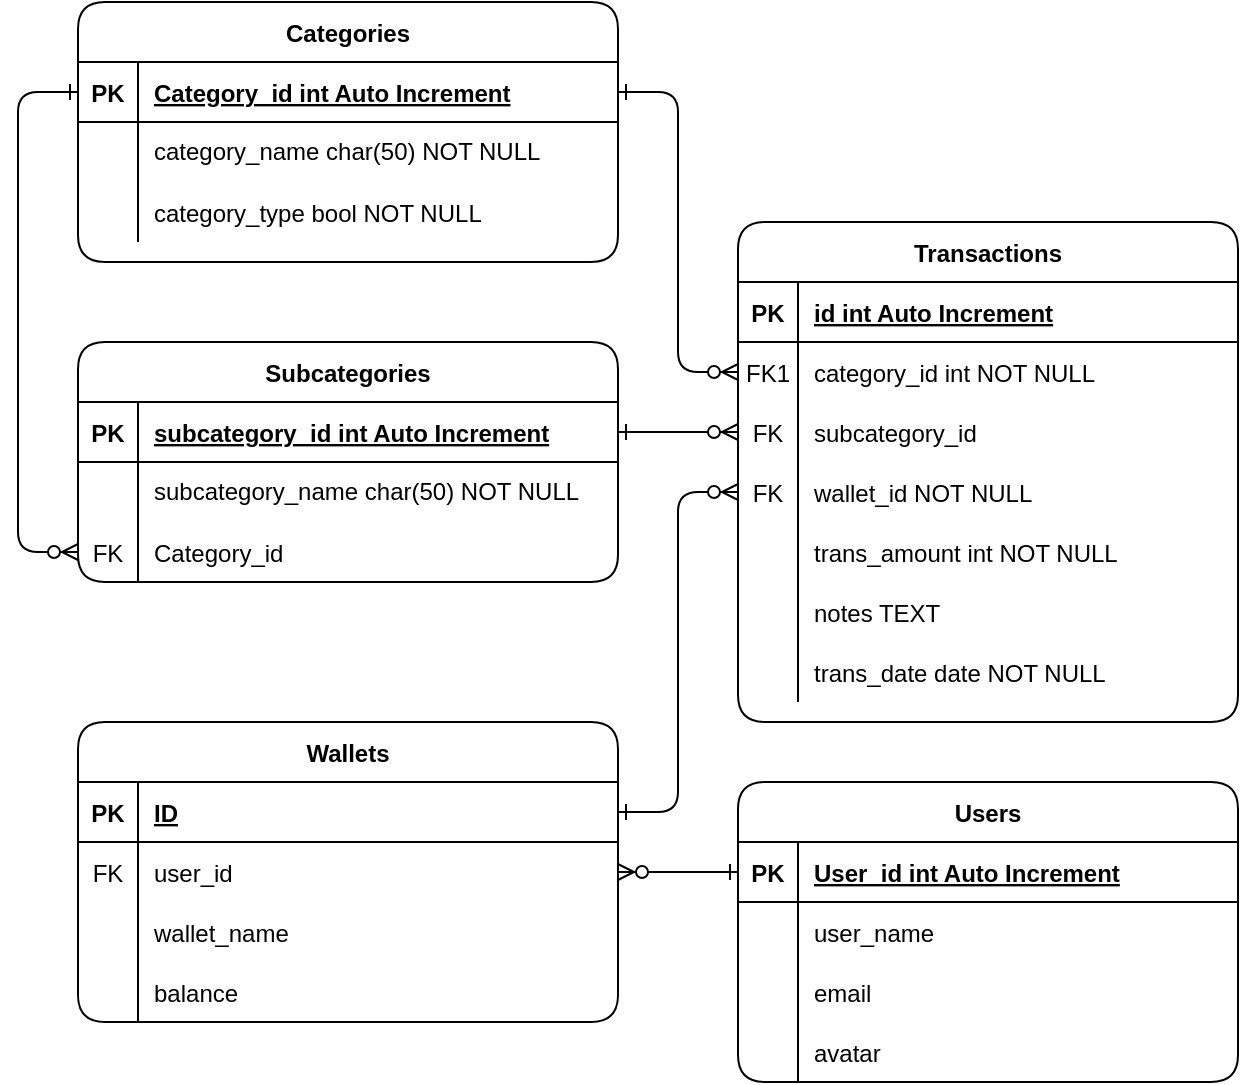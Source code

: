 <mxfile version="20.8.4" type="github">
  <diagram id="R2lEEEUBdFMjLlhIrx00" name="Page-1">
    <mxGraphModel dx="1050" dy="581" grid="1" gridSize="10" guides="1" tooltips="1" connect="1" arrows="1" fold="1" page="1" pageScale="1" pageWidth="850" pageHeight="1100" math="0" shadow="0" extFonts="Permanent Marker^https://fonts.googleapis.com/css?family=Permanent+Marker">
      <root>
        <mxCell id="0" />
        <mxCell id="1" parent="0" />
        <mxCell id="4-9dmOTRYVXFE6GP0LL4-74" value="" style="edgeStyle=entityRelationEdgeStyle;endArrow=ERzeroToMany;startArrow=ERone;endFill=1;startFill=0;exitX=1;exitY=0.5;exitDx=0;exitDy=0;" edge="1" parent="1" source="4-9dmOTRYVXFE6GP0LL4-98" target="4-9dmOTRYVXFE6GP0LL4-79">
          <mxGeometry width="100" height="100" relative="1" as="geometry">
            <mxPoint x="450" y="720" as="sourcePoint" />
            <mxPoint x="550" y="620" as="targetPoint" />
          </mxGeometry>
        </mxCell>
        <mxCell id="4-9dmOTRYVXFE6GP0LL4-75" value="Transactions" style="shape=table;startSize=30;container=1;collapsible=1;childLayout=tableLayout;fixedRows=1;rowLines=0;fontStyle=1;align=center;resizeLast=1;rounded=1;" vertex="1" parent="1">
          <mxGeometry x="460" y="200" width="250" height="250" as="geometry">
            <mxRectangle x="450" y="190" width="110" height="30" as="alternateBounds" />
          </mxGeometry>
        </mxCell>
        <mxCell id="4-9dmOTRYVXFE6GP0LL4-76" value="" style="shape=partialRectangle;collapsible=0;dropTarget=0;pointerEvents=0;fillColor=none;points=[[0,0.5],[1,0.5]];portConstraint=eastwest;top=0;left=0;right=0;bottom=1;" vertex="1" parent="4-9dmOTRYVXFE6GP0LL4-75">
          <mxGeometry y="30" width="250" height="30" as="geometry" />
        </mxCell>
        <mxCell id="4-9dmOTRYVXFE6GP0LL4-77" value="PK" style="shape=partialRectangle;overflow=hidden;connectable=0;fillColor=none;top=0;left=0;bottom=0;right=0;fontStyle=1;" vertex="1" parent="4-9dmOTRYVXFE6GP0LL4-76">
          <mxGeometry width="30" height="30" as="geometry">
            <mxRectangle width="30" height="30" as="alternateBounds" />
          </mxGeometry>
        </mxCell>
        <mxCell id="4-9dmOTRYVXFE6GP0LL4-78" value="id int Auto Increment" style="shape=partialRectangle;overflow=hidden;connectable=0;fillColor=none;top=0;left=0;bottom=0;right=0;align=left;spacingLeft=6;fontStyle=5;" vertex="1" parent="4-9dmOTRYVXFE6GP0LL4-76">
          <mxGeometry x="30" width="220" height="30" as="geometry">
            <mxRectangle width="220" height="30" as="alternateBounds" />
          </mxGeometry>
        </mxCell>
        <mxCell id="4-9dmOTRYVXFE6GP0LL4-79" value="" style="shape=partialRectangle;collapsible=0;dropTarget=0;pointerEvents=0;fillColor=none;points=[[0,0.5],[1,0.5]];portConstraint=eastwest;top=0;left=0;right=0;bottom=0;" vertex="1" parent="4-9dmOTRYVXFE6GP0LL4-75">
          <mxGeometry y="60" width="250" height="30" as="geometry" />
        </mxCell>
        <mxCell id="4-9dmOTRYVXFE6GP0LL4-80" value="FK1" style="shape=partialRectangle;overflow=hidden;connectable=0;fillColor=none;top=0;left=0;bottom=0;right=0;" vertex="1" parent="4-9dmOTRYVXFE6GP0LL4-79">
          <mxGeometry width="30" height="30" as="geometry">
            <mxRectangle width="30" height="30" as="alternateBounds" />
          </mxGeometry>
        </mxCell>
        <mxCell id="4-9dmOTRYVXFE6GP0LL4-81" value="category_id int NOT NULL" style="shape=partialRectangle;overflow=hidden;connectable=0;fillColor=none;top=0;left=0;bottom=0;right=0;align=left;spacingLeft=6;allowArrows=1;strokeColor=default;" vertex="1" parent="4-9dmOTRYVXFE6GP0LL4-79">
          <mxGeometry x="30" width="220" height="30" as="geometry">
            <mxRectangle width="220" height="30" as="alternateBounds" />
          </mxGeometry>
        </mxCell>
        <mxCell id="4-9dmOTRYVXFE6GP0LL4-82" value="" style="shape=tableRow;horizontal=0;startSize=0;swimlaneHead=0;swimlaneBody=0;fillColor=none;collapsible=0;dropTarget=0;points=[[0,0.5],[1,0.5]];portConstraint=eastwest;top=0;left=0;right=0;bottom=0;labelBackgroundColor=none;labelBorderColor=none;strokeColor=default;strokeWidth=1;" vertex="1" parent="4-9dmOTRYVXFE6GP0LL4-75">
          <mxGeometry y="90" width="250" height="30" as="geometry" />
        </mxCell>
        <mxCell id="4-9dmOTRYVXFE6GP0LL4-83" value="FK" style="shape=partialRectangle;connectable=0;fillColor=none;top=0;left=0;bottom=0;right=0;editable=1;overflow=hidden;labelBackgroundColor=none;labelBorderColor=none;strokeColor=default;strokeWidth=1;" vertex="1" parent="4-9dmOTRYVXFE6GP0LL4-82">
          <mxGeometry width="30" height="30" as="geometry">
            <mxRectangle width="30" height="30" as="alternateBounds" />
          </mxGeometry>
        </mxCell>
        <mxCell id="4-9dmOTRYVXFE6GP0LL4-84" value="subcategory_id " style="shape=partialRectangle;connectable=0;fillColor=none;top=0;left=0;bottom=0;right=0;align=left;spacingLeft=6;overflow=hidden;labelBackgroundColor=none;labelBorderColor=none;strokeColor=default;strokeWidth=1;" vertex="1" parent="4-9dmOTRYVXFE6GP0LL4-82">
          <mxGeometry x="30" width="220" height="30" as="geometry">
            <mxRectangle width="220" height="30" as="alternateBounds" />
          </mxGeometry>
        </mxCell>
        <mxCell id="4-9dmOTRYVXFE6GP0LL4-85" value="" style="shape=tableRow;horizontal=0;startSize=0;swimlaneHead=0;swimlaneBody=0;fillColor=none;collapsible=0;dropTarget=0;points=[[0,0.5],[1,0.5]];portConstraint=eastwest;top=0;left=0;right=0;bottom=0;labelBackgroundColor=none;labelBorderColor=none;strokeColor=default;strokeWidth=1;" vertex="1" parent="4-9dmOTRYVXFE6GP0LL4-75">
          <mxGeometry y="120" width="250" height="30" as="geometry" />
        </mxCell>
        <mxCell id="4-9dmOTRYVXFE6GP0LL4-86" value="FK" style="shape=partialRectangle;connectable=0;fillColor=none;top=0;left=0;bottom=0;right=0;editable=1;overflow=hidden;labelBackgroundColor=none;labelBorderColor=none;strokeColor=default;strokeWidth=1;" vertex="1" parent="4-9dmOTRYVXFE6GP0LL4-85">
          <mxGeometry width="30" height="30" as="geometry">
            <mxRectangle width="30" height="30" as="alternateBounds" />
          </mxGeometry>
        </mxCell>
        <mxCell id="4-9dmOTRYVXFE6GP0LL4-87" value="wallet_id NOT NULL" style="shape=partialRectangle;connectable=0;fillColor=none;top=0;left=0;bottom=0;right=0;align=left;spacingLeft=6;overflow=hidden;labelBackgroundColor=none;labelBorderColor=none;strokeColor=default;strokeWidth=1;" vertex="1" parent="4-9dmOTRYVXFE6GP0LL4-85">
          <mxGeometry x="30" width="220" height="30" as="geometry">
            <mxRectangle width="220" height="30" as="alternateBounds" />
          </mxGeometry>
        </mxCell>
        <mxCell id="4-9dmOTRYVXFE6GP0LL4-88" value="" style="shape=tableRow;horizontal=0;startSize=0;swimlaneHead=0;swimlaneBody=0;fillColor=none;collapsible=0;dropTarget=0;points=[[0,0.5],[1,0.5]];portConstraint=eastwest;top=0;left=0;right=0;bottom=0;labelBackgroundColor=none;labelBorderColor=none;strokeColor=default;strokeWidth=1;" vertex="1" parent="4-9dmOTRYVXFE6GP0LL4-75">
          <mxGeometry y="150" width="250" height="30" as="geometry" />
        </mxCell>
        <mxCell id="4-9dmOTRYVXFE6GP0LL4-89" value="" style="shape=partialRectangle;connectable=0;fillColor=none;top=0;left=0;bottom=0;right=0;editable=1;overflow=hidden;labelBackgroundColor=none;labelBorderColor=none;strokeColor=default;strokeWidth=1;" vertex="1" parent="4-9dmOTRYVXFE6GP0LL4-88">
          <mxGeometry width="30" height="30" as="geometry">
            <mxRectangle width="30" height="30" as="alternateBounds" />
          </mxGeometry>
        </mxCell>
        <mxCell id="4-9dmOTRYVXFE6GP0LL4-90" value="trans_amount int NOT NULL" style="shape=partialRectangle;connectable=0;fillColor=none;top=0;left=0;bottom=0;right=0;align=left;spacingLeft=6;overflow=hidden;labelBackgroundColor=none;labelBorderColor=none;strokeColor=default;strokeWidth=1;" vertex="1" parent="4-9dmOTRYVXFE6GP0LL4-88">
          <mxGeometry x="30" width="220" height="30" as="geometry">
            <mxRectangle width="220" height="30" as="alternateBounds" />
          </mxGeometry>
        </mxCell>
        <mxCell id="4-9dmOTRYVXFE6GP0LL4-91" value="" style="shape=tableRow;horizontal=0;startSize=0;swimlaneHead=0;swimlaneBody=0;fillColor=none;collapsible=0;dropTarget=0;points=[[0,0.5],[1,0.5]];portConstraint=eastwest;top=0;left=0;right=0;bottom=0;labelBackgroundColor=none;labelBorderColor=none;strokeColor=default;strokeWidth=1;" vertex="1" parent="4-9dmOTRYVXFE6GP0LL4-75">
          <mxGeometry y="180" width="250" height="30" as="geometry" />
        </mxCell>
        <mxCell id="4-9dmOTRYVXFE6GP0LL4-92" value="" style="shape=partialRectangle;connectable=0;fillColor=none;top=0;left=0;bottom=0;right=0;editable=1;overflow=hidden;labelBackgroundColor=none;labelBorderColor=none;strokeColor=default;strokeWidth=1;" vertex="1" parent="4-9dmOTRYVXFE6GP0LL4-91">
          <mxGeometry width="30" height="30" as="geometry">
            <mxRectangle width="30" height="30" as="alternateBounds" />
          </mxGeometry>
        </mxCell>
        <mxCell id="4-9dmOTRYVXFE6GP0LL4-93" value="notes TEXT " style="shape=partialRectangle;connectable=0;fillColor=none;top=0;left=0;bottom=0;right=0;align=left;spacingLeft=6;overflow=hidden;labelBackgroundColor=none;labelBorderColor=none;strokeColor=default;strokeWidth=1;" vertex="1" parent="4-9dmOTRYVXFE6GP0LL4-91">
          <mxGeometry x="30" width="220" height="30" as="geometry">
            <mxRectangle width="220" height="30" as="alternateBounds" />
          </mxGeometry>
        </mxCell>
        <mxCell id="4-9dmOTRYVXFE6GP0LL4-94" value="" style="shape=partialRectangle;collapsible=0;dropTarget=0;pointerEvents=0;fillColor=none;points=[[0,0.5],[1,0.5]];portConstraint=eastwest;top=0;left=0;right=0;bottom=0;" vertex="1" parent="4-9dmOTRYVXFE6GP0LL4-75">
          <mxGeometry y="210" width="250" height="30" as="geometry" />
        </mxCell>
        <mxCell id="4-9dmOTRYVXFE6GP0LL4-95" value="" style="shape=partialRectangle;overflow=hidden;connectable=0;fillColor=none;top=0;left=0;bottom=0;right=0;" vertex="1" parent="4-9dmOTRYVXFE6GP0LL4-94">
          <mxGeometry width="30" height="30" as="geometry">
            <mxRectangle width="30" height="30" as="alternateBounds" />
          </mxGeometry>
        </mxCell>
        <mxCell id="4-9dmOTRYVXFE6GP0LL4-96" value="trans_date date NOT NULL" style="shape=partialRectangle;overflow=hidden;connectable=0;fillColor=none;top=0;left=0;bottom=0;right=0;align=left;spacingLeft=6;" vertex="1" parent="4-9dmOTRYVXFE6GP0LL4-94">
          <mxGeometry x="30" width="220" height="30" as="geometry">
            <mxRectangle width="220" height="30" as="alternateBounds" />
          </mxGeometry>
        </mxCell>
        <mxCell id="4-9dmOTRYVXFE6GP0LL4-97" value="Categories" style="shape=table;startSize=30;container=1;collapsible=1;childLayout=tableLayout;fixedRows=1;rowLines=0;fontStyle=1;align=center;resizeLast=1;columnLines=1;rounded=1;" vertex="1" parent="1">
          <mxGeometry x="130" y="90" width="270" height="130" as="geometry">
            <mxRectangle x="120" y="80" width="100" height="30" as="alternateBounds" />
          </mxGeometry>
        </mxCell>
        <mxCell id="4-9dmOTRYVXFE6GP0LL4-98" value="" style="shape=partialRectangle;collapsible=0;dropTarget=0;pointerEvents=0;fillColor=none;points=[[0,0.5],[1,0.5]];portConstraint=eastwest;top=0;left=0;right=0;bottom=1;" vertex="1" parent="4-9dmOTRYVXFE6GP0LL4-97">
          <mxGeometry y="30" width="270" height="30" as="geometry" />
        </mxCell>
        <mxCell id="4-9dmOTRYVXFE6GP0LL4-99" value="PK" style="shape=partialRectangle;overflow=hidden;connectable=0;fillColor=none;top=0;left=0;bottom=0;right=0;fontStyle=1;" vertex="1" parent="4-9dmOTRYVXFE6GP0LL4-98">
          <mxGeometry width="30" height="30" as="geometry">
            <mxRectangle width="30" height="30" as="alternateBounds" />
          </mxGeometry>
        </mxCell>
        <mxCell id="4-9dmOTRYVXFE6GP0LL4-100" value="Category_id int Auto Increment" style="shape=partialRectangle;overflow=hidden;connectable=0;fillColor=none;top=0;left=0;bottom=0;right=0;align=left;spacingLeft=6;fontStyle=5;" vertex="1" parent="4-9dmOTRYVXFE6GP0LL4-98">
          <mxGeometry x="30" width="240" height="30" as="geometry">
            <mxRectangle width="240" height="30" as="alternateBounds" />
          </mxGeometry>
        </mxCell>
        <mxCell id="4-9dmOTRYVXFE6GP0LL4-101" value="" style="shape=partialRectangle;collapsible=0;dropTarget=0;pointerEvents=0;fillColor=none;points=[[0,0.5],[1,0.5]];portConstraint=eastwest;top=0;left=0;right=0;bottom=0;" vertex="1" parent="4-9dmOTRYVXFE6GP0LL4-97">
          <mxGeometry y="60" width="270" height="30" as="geometry" />
        </mxCell>
        <mxCell id="4-9dmOTRYVXFE6GP0LL4-102" value="" style="shape=partialRectangle;overflow=hidden;connectable=0;fillColor=none;top=0;left=0;bottom=0;right=0;" vertex="1" parent="4-9dmOTRYVXFE6GP0LL4-101">
          <mxGeometry width="30" height="30" as="geometry">
            <mxRectangle width="30" height="30" as="alternateBounds" />
          </mxGeometry>
        </mxCell>
        <mxCell id="4-9dmOTRYVXFE6GP0LL4-103" value="category_name char(50) NOT NULL" style="shape=partialRectangle;overflow=hidden;connectable=0;fillColor=none;top=0;left=0;bottom=0;right=0;align=left;spacingLeft=6;labelBackgroundColor=none;labelBorderColor=none;horizontal=1;verticalAlign=middle;whiteSpace=wrap;spacing=2;spacingBottom=0;" vertex="1" parent="4-9dmOTRYVXFE6GP0LL4-101">
          <mxGeometry x="30" width="240" height="30" as="geometry">
            <mxRectangle width="240" height="30" as="alternateBounds" />
          </mxGeometry>
        </mxCell>
        <mxCell id="4-9dmOTRYVXFE6GP0LL4-104" value="" style="shape=tableRow;horizontal=0;startSize=0;swimlaneHead=0;swimlaneBody=0;fillColor=none;collapsible=0;dropTarget=0;points=[[0,0.5],[1,0.5]];portConstraint=eastwest;top=0;left=0;right=0;bottom=0;rounded=1;" vertex="1" parent="4-9dmOTRYVXFE6GP0LL4-97">
          <mxGeometry y="90" width="270" height="30" as="geometry" />
        </mxCell>
        <mxCell id="4-9dmOTRYVXFE6GP0LL4-105" value="" style="shape=partialRectangle;connectable=0;fillColor=none;top=0;left=0;bottom=0;right=0;editable=1;overflow=hidden;rounded=1;" vertex="1" parent="4-9dmOTRYVXFE6GP0LL4-104">
          <mxGeometry width="30" height="30" as="geometry">
            <mxRectangle width="30" height="30" as="alternateBounds" />
          </mxGeometry>
        </mxCell>
        <mxCell id="4-9dmOTRYVXFE6GP0LL4-106" value="category_type bool NOT NULL" style="shape=partialRectangle;connectable=0;fillColor=none;top=0;left=0;bottom=0;right=0;align=left;spacingLeft=6;overflow=hidden;rounded=1;" vertex="1" parent="4-9dmOTRYVXFE6GP0LL4-104">
          <mxGeometry x="30" width="240" height="30" as="geometry">
            <mxRectangle width="240" height="30" as="alternateBounds" />
          </mxGeometry>
        </mxCell>
        <mxCell id="4-9dmOTRYVXFE6GP0LL4-107" value="Subcategories" style="shape=table;startSize=30;container=1;collapsible=1;childLayout=tableLayout;fixedRows=1;rowLines=0;fontStyle=1;align=center;resizeLast=1;columnLines=1;rounded=1;shadow=0;sketch=0;swimlaneLine=1;" vertex="1" parent="1">
          <mxGeometry x="130" y="260" width="270" height="120" as="geometry">
            <mxRectangle x="120" y="250" width="110" height="30" as="alternateBounds" />
          </mxGeometry>
        </mxCell>
        <mxCell id="4-9dmOTRYVXFE6GP0LL4-108" value="" style="shape=partialRectangle;collapsible=0;dropTarget=0;pointerEvents=0;fillColor=none;points=[[0,0.5],[1,0.5]];portConstraint=eastwest;top=0;left=0;right=0;bottom=1;" vertex="1" parent="4-9dmOTRYVXFE6GP0LL4-107">
          <mxGeometry y="30" width="270" height="30" as="geometry" />
        </mxCell>
        <mxCell id="4-9dmOTRYVXFE6GP0LL4-109" value="PK" style="shape=partialRectangle;overflow=hidden;connectable=0;fillColor=none;top=0;left=0;bottom=0;right=0;fontStyle=1;" vertex="1" parent="4-9dmOTRYVXFE6GP0LL4-108">
          <mxGeometry width="30" height="30" as="geometry">
            <mxRectangle width="30" height="30" as="alternateBounds" />
          </mxGeometry>
        </mxCell>
        <mxCell id="4-9dmOTRYVXFE6GP0LL4-110" value="subcategory_id int Auto Increment" style="shape=partialRectangle;overflow=hidden;connectable=0;fillColor=none;top=0;left=0;bottom=0;right=0;align=left;spacingLeft=6;fontStyle=5;" vertex="1" parent="4-9dmOTRYVXFE6GP0LL4-108">
          <mxGeometry x="30" width="240" height="30" as="geometry">
            <mxRectangle width="240" height="30" as="alternateBounds" />
          </mxGeometry>
        </mxCell>
        <mxCell id="4-9dmOTRYVXFE6GP0LL4-111" value="" style="shape=partialRectangle;collapsible=0;dropTarget=0;pointerEvents=0;fillColor=none;points=[[0,0.5],[1,0.5]];portConstraint=eastwest;top=0;left=0;right=0;bottom=0;" vertex="1" parent="4-9dmOTRYVXFE6GP0LL4-107">
          <mxGeometry y="60" width="270" height="30" as="geometry" />
        </mxCell>
        <mxCell id="4-9dmOTRYVXFE6GP0LL4-112" value="" style="shape=partialRectangle;overflow=hidden;connectable=0;fillColor=none;top=0;left=0;bottom=0;right=0;" vertex="1" parent="4-9dmOTRYVXFE6GP0LL4-111">
          <mxGeometry width="30" height="30" as="geometry">
            <mxRectangle width="30" height="30" as="alternateBounds" />
          </mxGeometry>
        </mxCell>
        <mxCell id="4-9dmOTRYVXFE6GP0LL4-113" value="subcategory_name char(50) NOT NULL" style="shape=partialRectangle;overflow=hidden;connectable=0;fillColor=none;top=0;left=0;bottom=0;right=0;align=left;spacingLeft=6;labelBackgroundColor=none;labelBorderColor=none;horizontal=1;verticalAlign=middle;whiteSpace=wrap;spacing=2;spacingBottom=0;" vertex="1" parent="4-9dmOTRYVXFE6GP0LL4-111">
          <mxGeometry x="30" width="240" height="30" as="geometry">
            <mxRectangle width="240" height="30" as="alternateBounds" />
          </mxGeometry>
        </mxCell>
        <mxCell id="4-9dmOTRYVXFE6GP0LL4-114" value="" style="shape=tableRow;horizontal=0;startSize=0;swimlaneHead=0;swimlaneBody=0;fillColor=none;collapsible=0;dropTarget=0;points=[[0,0.5],[1,0.5]];portConstraint=eastwest;top=0;left=0;right=0;bottom=0;labelBackgroundColor=none;labelBorderColor=none;strokeColor=default;strokeWidth=1;" vertex="1" parent="4-9dmOTRYVXFE6GP0LL4-107">
          <mxGeometry y="90" width="270" height="30" as="geometry" />
        </mxCell>
        <mxCell id="4-9dmOTRYVXFE6GP0LL4-115" value="FK" style="shape=partialRectangle;connectable=0;fillColor=none;top=0;left=0;bottom=0;right=0;editable=1;overflow=hidden;labelBackgroundColor=none;labelBorderColor=none;strokeColor=default;strokeWidth=1;" vertex="1" parent="4-9dmOTRYVXFE6GP0LL4-114">
          <mxGeometry width="30" height="30" as="geometry">
            <mxRectangle width="30" height="30" as="alternateBounds" />
          </mxGeometry>
        </mxCell>
        <mxCell id="4-9dmOTRYVXFE6GP0LL4-116" value="Category_id" style="shape=partialRectangle;connectable=0;fillColor=none;top=0;left=0;bottom=0;right=0;align=left;spacingLeft=6;overflow=hidden;labelBackgroundColor=none;labelBorderColor=none;strokeColor=default;strokeWidth=1;" vertex="1" parent="4-9dmOTRYVXFE6GP0LL4-114">
          <mxGeometry x="30" width="240" height="30" as="geometry">
            <mxRectangle width="240" height="30" as="alternateBounds" />
          </mxGeometry>
        </mxCell>
        <mxCell id="4-9dmOTRYVXFE6GP0LL4-117" value="" style="endArrow=ERzeroToMany;startArrow=ERone;endFill=1;startFill=0;jumpStyle=none;rounded=1;strokeColor=default;anchorPointDirection=1;edgeStyle=elbowEdgeStyle;entryX=0;entryY=0.5;entryDx=0;entryDy=0;jumpSize=6;exitX=0;exitY=0.5;exitDx=0;exitDy=0;" edge="1" parent="1" source="4-9dmOTRYVXFE6GP0LL4-98" target="4-9dmOTRYVXFE6GP0LL4-114">
          <mxGeometry width="100" height="100" relative="1" as="geometry">
            <mxPoint x="140" y="80" as="sourcePoint" />
            <mxPoint x="10" y="290" as="targetPoint" />
            <Array as="points">
              <mxPoint x="100" y="200" />
            </Array>
          </mxGeometry>
        </mxCell>
        <mxCell id="4-9dmOTRYVXFE6GP0LL4-118" value="Users" style="shape=table;startSize=30;container=1;collapsible=1;childLayout=tableLayout;fixedRows=1;rowLines=0;fontStyle=1;align=center;resizeLast=1;labelBackgroundColor=none;labelBorderColor=none;strokeColor=default;strokeWidth=1;fillColor=default;rounded=1;" vertex="1" parent="1">
          <mxGeometry x="460" y="480" width="250" height="150" as="geometry">
            <mxRectangle x="450" y="470" width="70" height="30" as="alternateBounds" />
          </mxGeometry>
        </mxCell>
        <mxCell id="4-9dmOTRYVXFE6GP0LL4-119" value="" style="shape=tableRow;horizontal=0;startSize=0;swimlaneHead=0;swimlaneBody=0;fillColor=none;collapsible=0;dropTarget=0;points=[[0,0.5],[1,0.5]];portConstraint=eastwest;top=0;left=0;right=0;bottom=1;labelBackgroundColor=none;labelBorderColor=none;strokeColor=default;strokeWidth=1;" vertex="1" parent="4-9dmOTRYVXFE6GP0LL4-118">
          <mxGeometry y="30" width="250" height="30" as="geometry" />
        </mxCell>
        <mxCell id="4-9dmOTRYVXFE6GP0LL4-120" value="PK" style="shape=partialRectangle;connectable=0;fillColor=none;top=0;left=0;bottom=0;right=0;fontStyle=1;overflow=hidden;labelBackgroundColor=none;labelBorderColor=none;strokeColor=default;strokeWidth=1;" vertex="1" parent="4-9dmOTRYVXFE6GP0LL4-119">
          <mxGeometry width="30" height="30" as="geometry">
            <mxRectangle width="30" height="30" as="alternateBounds" />
          </mxGeometry>
        </mxCell>
        <mxCell id="4-9dmOTRYVXFE6GP0LL4-121" value="User_id int Auto Increment" style="shape=partialRectangle;connectable=0;fillColor=none;top=0;left=0;bottom=0;right=0;align=left;spacingLeft=6;fontStyle=5;overflow=hidden;labelBackgroundColor=none;labelBorderColor=none;strokeColor=default;strokeWidth=1;" vertex="1" parent="4-9dmOTRYVXFE6GP0LL4-119">
          <mxGeometry x="30" width="220" height="30" as="geometry">
            <mxRectangle width="220" height="30" as="alternateBounds" />
          </mxGeometry>
        </mxCell>
        <mxCell id="4-9dmOTRYVXFE6GP0LL4-122" value="" style="shape=tableRow;horizontal=0;startSize=0;swimlaneHead=0;swimlaneBody=0;fillColor=none;collapsible=0;dropTarget=0;points=[[0,0.5],[1,0.5]];portConstraint=eastwest;top=0;left=0;right=0;bottom=0;labelBackgroundColor=none;labelBorderColor=none;strokeColor=default;strokeWidth=1;" vertex="1" parent="4-9dmOTRYVXFE6GP0LL4-118">
          <mxGeometry y="60" width="250" height="30" as="geometry" />
        </mxCell>
        <mxCell id="4-9dmOTRYVXFE6GP0LL4-123" value="" style="shape=partialRectangle;connectable=0;fillColor=none;top=0;left=0;bottom=0;right=0;editable=1;overflow=hidden;labelBackgroundColor=none;labelBorderColor=none;strokeColor=default;strokeWidth=1;" vertex="1" parent="4-9dmOTRYVXFE6GP0LL4-122">
          <mxGeometry width="30" height="30" as="geometry">
            <mxRectangle width="30" height="30" as="alternateBounds" />
          </mxGeometry>
        </mxCell>
        <mxCell id="4-9dmOTRYVXFE6GP0LL4-124" value="user_name" style="shape=partialRectangle;connectable=0;fillColor=none;top=0;left=0;bottom=0;right=0;align=left;spacingLeft=6;overflow=hidden;labelBackgroundColor=none;labelBorderColor=none;strokeColor=default;strokeWidth=1;" vertex="1" parent="4-9dmOTRYVXFE6GP0LL4-122">
          <mxGeometry x="30" width="220" height="30" as="geometry">
            <mxRectangle width="220" height="30" as="alternateBounds" />
          </mxGeometry>
        </mxCell>
        <mxCell id="4-9dmOTRYVXFE6GP0LL4-125" value="" style="shape=tableRow;horizontal=0;startSize=0;swimlaneHead=0;swimlaneBody=0;fillColor=none;collapsible=0;dropTarget=0;points=[[0,0.5],[1,0.5]];portConstraint=eastwest;top=0;left=0;right=0;bottom=0;labelBackgroundColor=none;labelBorderColor=none;strokeColor=default;strokeWidth=1;" vertex="1" parent="4-9dmOTRYVXFE6GP0LL4-118">
          <mxGeometry y="90" width="250" height="30" as="geometry" />
        </mxCell>
        <mxCell id="4-9dmOTRYVXFE6GP0LL4-126" value="" style="shape=partialRectangle;connectable=0;fillColor=none;top=0;left=0;bottom=0;right=0;editable=1;overflow=hidden;labelBackgroundColor=none;labelBorderColor=none;strokeColor=default;strokeWidth=1;" vertex="1" parent="4-9dmOTRYVXFE6GP0LL4-125">
          <mxGeometry width="30" height="30" as="geometry">
            <mxRectangle width="30" height="30" as="alternateBounds" />
          </mxGeometry>
        </mxCell>
        <mxCell id="4-9dmOTRYVXFE6GP0LL4-127" value="email" style="shape=partialRectangle;connectable=0;fillColor=none;top=0;left=0;bottom=0;right=0;align=left;spacingLeft=6;overflow=hidden;labelBackgroundColor=none;labelBorderColor=none;strokeColor=default;strokeWidth=1;" vertex="1" parent="4-9dmOTRYVXFE6GP0LL4-125">
          <mxGeometry x="30" width="220" height="30" as="geometry">
            <mxRectangle width="220" height="30" as="alternateBounds" />
          </mxGeometry>
        </mxCell>
        <mxCell id="4-9dmOTRYVXFE6GP0LL4-128" value="" style="shape=tableRow;horizontal=0;startSize=0;swimlaneHead=0;swimlaneBody=0;fillColor=none;collapsible=0;dropTarget=0;points=[[0,0.5],[1,0.5]];portConstraint=eastwest;top=0;left=0;right=0;bottom=0;labelBackgroundColor=none;labelBorderColor=none;strokeColor=default;strokeWidth=1;" vertex="1" parent="4-9dmOTRYVXFE6GP0LL4-118">
          <mxGeometry y="120" width="250" height="30" as="geometry" />
        </mxCell>
        <mxCell id="4-9dmOTRYVXFE6GP0LL4-129" value="" style="shape=partialRectangle;connectable=0;fillColor=none;top=0;left=0;bottom=0;right=0;editable=1;overflow=hidden;labelBackgroundColor=none;labelBorderColor=none;strokeColor=default;strokeWidth=1;" vertex="1" parent="4-9dmOTRYVXFE6GP0LL4-128">
          <mxGeometry width="30" height="30" as="geometry">
            <mxRectangle width="30" height="30" as="alternateBounds" />
          </mxGeometry>
        </mxCell>
        <mxCell id="4-9dmOTRYVXFE6GP0LL4-130" value="avatar" style="shape=partialRectangle;connectable=0;fillColor=none;top=0;left=0;bottom=0;right=0;align=left;spacingLeft=6;overflow=hidden;labelBackgroundColor=none;labelBorderColor=none;strokeColor=default;strokeWidth=1;" vertex="1" parent="4-9dmOTRYVXFE6GP0LL4-128">
          <mxGeometry x="30" width="220" height="30" as="geometry">
            <mxRectangle width="220" height="30" as="alternateBounds" />
          </mxGeometry>
        </mxCell>
        <mxCell id="4-9dmOTRYVXFE6GP0LL4-131" value="" style="edgeStyle=entityRelationEdgeStyle;endArrow=ERzeroToMany;startArrow=ERone;endFill=1;startFill=0;exitX=0;exitY=0.5;exitDx=0;exitDy=0;entryX=1;entryY=0.5;entryDx=0;entryDy=0;" edge="1" parent="1" source="4-9dmOTRYVXFE6GP0LL4-119" target="4-9dmOTRYVXFE6GP0LL4-137">
          <mxGeometry width="100" height="100" relative="1" as="geometry">
            <mxPoint x="330" y="195" as="sourcePoint" />
            <mxPoint x="740" y="320" as="targetPoint" />
          </mxGeometry>
        </mxCell>
        <mxCell id="4-9dmOTRYVXFE6GP0LL4-132" value="" style="edgeStyle=entityRelationEdgeStyle;endArrow=ERzeroToMany;startArrow=ERone;endFill=1;startFill=0;entryX=0;entryY=0.5;entryDx=0;entryDy=0;exitX=1;exitY=0.5;exitDx=0;exitDy=0;" edge="1" parent="1" source="4-9dmOTRYVXFE6GP0LL4-108" target="4-9dmOTRYVXFE6GP0LL4-82">
          <mxGeometry width="100" height="100" relative="1" as="geometry">
            <mxPoint x="260" y="280" as="sourcePoint" />
            <mxPoint x="30" y="235" as="targetPoint" />
          </mxGeometry>
        </mxCell>
        <mxCell id="4-9dmOTRYVXFE6GP0LL4-133" value="Wallets" style="shape=table;startSize=30;container=1;collapsible=1;childLayout=tableLayout;fixedRows=1;rowLines=0;fontStyle=1;align=center;resizeLast=1;rounded=1;" vertex="1" parent="1">
          <mxGeometry x="130" y="450" width="270" height="150" as="geometry">
            <mxRectangle x="120" y="440" width="80" height="30" as="alternateBounds" />
          </mxGeometry>
        </mxCell>
        <mxCell id="4-9dmOTRYVXFE6GP0LL4-134" value="" style="shape=tableRow;horizontal=0;startSize=0;swimlaneHead=0;swimlaneBody=0;fillColor=none;collapsible=0;dropTarget=0;points=[[0,0.5],[1,0.5]];portConstraint=eastwest;top=0;left=0;right=0;bottom=1;" vertex="1" parent="4-9dmOTRYVXFE6GP0LL4-133">
          <mxGeometry y="30" width="270" height="30" as="geometry" />
        </mxCell>
        <mxCell id="4-9dmOTRYVXFE6GP0LL4-135" value="PK" style="shape=partialRectangle;connectable=0;fillColor=none;top=0;left=0;bottom=0;right=0;fontStyle=1;overflow=hidden;" vertex="1" parent="4-9dmOTRYVXFE6GP0LL4-134">
          <mxGeometry width="30" height="30" as="geometry">
            <mxRectangle width="30" height="30" as="alternateBounds" />
          </mxGeometry>
        </mxCell>
        <mxCell id="4-9dmOTRYVXFE6GP0LL4-136" value="ID" style="shape=partialRectangle;connectable=0;fillColor=none;top=0;left=0;bottom=0;right=0;align=left;spacingLeft=6;fontStyle=5;overflow=hidden;" vertex="1" parent="4-9dmOTRYVXFE6GP0LL4-134">
          <mxGeometry x="30" width="240" height="30" as="geometry">
            <mxRectangle width="240" height="30" as="alternateBounds" />
          </mxGeometry>
        </mxCell>
        <mxCell id="4-9dmOTRYVXFE6GP0LL4-137" value="" style="shape=tableRow;horizontal=0;startSize=0;swimlaneHead=0;swimlaneBody=0;fillColor=none;collapsible=0;dropTarget=0;points=[[0,0.5],[1,0.5]];portConstraint=eastwest;top=0;left=0;right=0;bottom=0;" vertex="1" parent="4-9dmOTRYVXFE6GP0LL4-133">
          <mxGeometry y="60" width="270" height="30" as="geometry" />
        </mxCell>
        <mxCell id="4-9dmOTRYVXFE6GP0LL4-138" value="FK" style="shape=partialRectangle;connectable=0;fillColor=none;top=0;left=0;bottom=0;right=0;editable=1;overflow=hidden;" vertex="1" parent="4-9dmOTRYVXFE6GP0LL4-137">
          <mxGeometry width="30" height="30" as="geometry">
            <mxRectangle width="30" height="30" as="alternateBounds" />
          </mxGeometry>
        </mxCell>
        <mxCell id="4-9dmOTRYVXFE6GP0LL4-139" value="user_id" style="shape=partialRectangle;connectable=0;fillColor=none;top=0;left=0;bottom=0;right=0;align=left;spacingLeft=6;overflow=hidden;" vertex="1" parent="4-9dmOTRYVXFE6GP0LL4-137">
          <mxGeometry x="30" width="240" height="30" as="geometry">
            <mxRectangle width="240" height="30" as="alternateBounds" />
          </mxGeometry>
        </mxCell>
        <mxCell id="4-9dmOTRYVXFE6GP0LL4-140" value="" style="shape=tableRow;horizontal=0;startSize=0;swimlaneHead=0;swimlaneBody=0;fillColor=none;collapsible=0;dropTarget=0;points=[[0,0.5],[1,0.5]];portConstraint=eastwest;top=0;left=0;right=0;bottom=0;" vertex="1" parent="4-9dmOTRYVXFE6GP0LL4-133">
          <mxGeometry y="90" width="270" height="30" as="geometry" />
        </mxCell>
        <mxCell id="4-9dmOTRYVXFE6GP0LL4-141" value="" style="shape=partialRectangle;connectable=0;fillColor=none;top=0;left=0;bottom=0;right=0;editable=1;overflow=hidden;" vertex="1" parent="4-9dmOTRYVXFE6GP0LL4-140">
          <mxGeometry width="30" height="30" as="geometry">
            <mxRectangle width="30" height="30" as="alternateBounds" />
          </mxGeometry>
        </mxCell>
        <mxCell id="4-9dmOTRYVXFE6GP0LL4-142" value="wallet_name" style="shape=partialRectangle;connectable=0;fillColor=none;top=0;left=0;bottom=0;right=0;align=left;spacingLeft=6;overflow=hidden;" vertex="1" parent="4-9dmOTRYVXFE6GP0LL4-140">
          <mxGeometry x="30" width="240" height="30" as="geometry">
            <mxRectangle width="240" height="30" as="alternateBounds" />
          </mxGeometry>
        </mxCell>
        <mxCell id="4-9dmOTRYVXFE6GP0LL4-143" value="" style="shape=tableRow;horizontal=0;startSize=0;swimlaneHead=0;swimlaneBody=0;fillColor=none;collapsible=0;dropTarget=0;points=[[0,0.5],[1,0.5]];portConstraint=eastwest;top=0;left=0;right=0;bottom=0;" vertex="1" parent="4-9dmOTRYVXFE6GP0LL4-133">
          <mxGeometry y="120" width="270" height="30" as="geometry" />
        </mxCell>
        <mxCell id="4-9dmOTRYVXFE6GP0LL4-144" value="" style="shape=partialRectangle;connectable=0;fillColor=none;top=0;left=0;bottom=0;right=0;editable=1;overflow=hidden;" vertex="1" parent="4-9dmOTRYVXFE6GP0LL4-143">
          <mxGeometry width="30" height="30" as="geometry">
            <mxRectangle width="30" height="30" as="alternateBounds" />
          </mxGeometry>
        </mxCell>
        <mxCell id="4-9dmOTRYVXFE6GP0LL4-145" value="balance" style="shape=partialRectangle;connectable=0;fillColor=none;top=0;left=0;bottom=0;right=0;align=left;spacingLeft=6;overflow=hidden;" vertex="1" parent="4-9dmOTRYVXFE6GP0LL4-143">
          <mxGeometry x="30" width="240" height="30" as="geometry">
            <mxRectangle width="240" height="30" as="alternateBounds" />
          </mxGeometry>
        </mxCell>
        <mxCell id="4-9dmOTRYVXFE6GP0LL4-146" value="" style="edgeStyle=entityRelationEdgeStyle;endArrow=ERzeroToMany;startArrow=ERone;endFill=1;startFill=0;exitX=1;exitY=0.5;exitDx=0;exitDy=0;entryX=0;entryY=0.5;entryDx=0;entryDy=0;" edge="1" parent="1" source="4-9dmOTRYVXFE6GP0LL4-134" target="4-9dmOTRYVXFE6GP0LL4-85">
          <mxGeometry width="100" height="100" relative="1" as="geometry">
            <mxPoint x="840" y="75" as="sourcePoint" />
            <mxPoint x="700" y="-55" as="targetPoint" />
          </mxGeometry>
        </mxCell>
      </root>
    </mxGraphModel>
  </diagram>
</mxfile>
